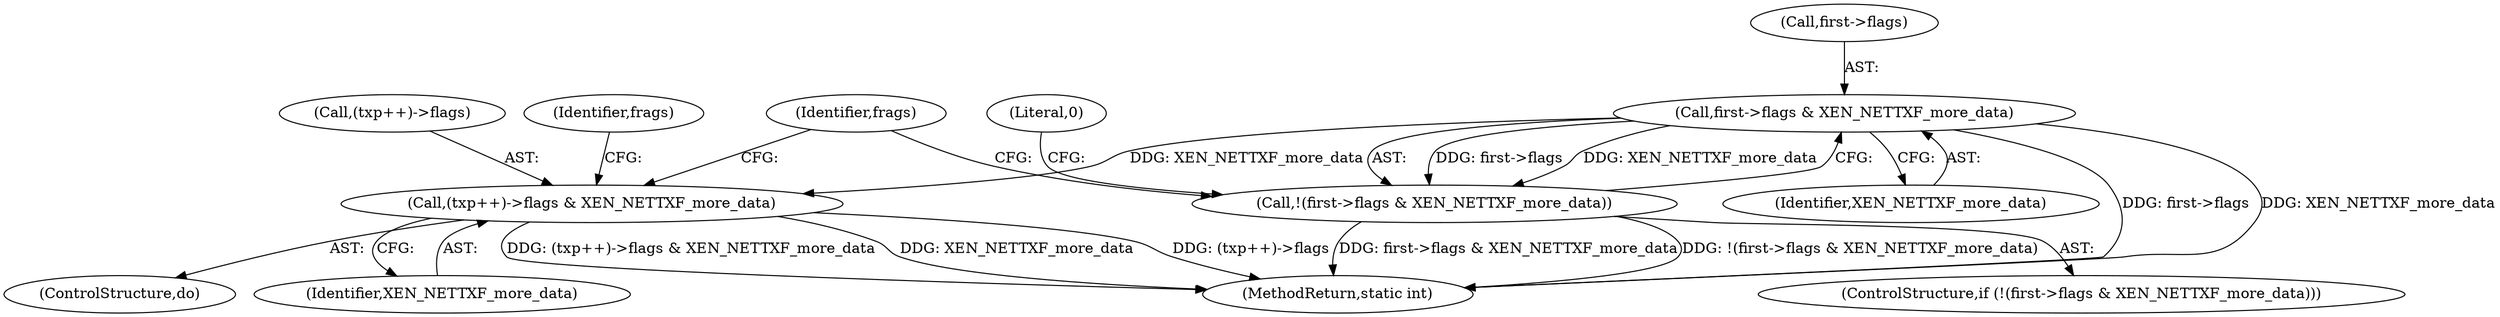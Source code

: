 digraph "0_linux_48856286b64e4b66ec62b94e504d0b29c1ade664_0@pointer" {
"1000120" [label="(Call,first->flags & XEN_NETTXF_more_data)"];
"1000119" [label="(Call,!(first->flags & XEN_NETTXF_more_data))"];
"1000229" [label="(Call,(txp++)->flags & XEN_NETTXF_more_data)"];
"1000230" [label="(Call,(txp++)->flags)"];
"1000124" [label="(Identifier,XEN_NETTXF_more_data)"];
"1000237" [label="(MethodReturn,static int)"];
"1000229" [label="(Call,(txp++)->flags & XEN_NETTXF_more_data)"];
"1000236" [label="(Identifier,frags)"];
"1000126" [label="(Literal,0)"];
"1000131" [label="(Identifier,frags)"];
"1000127" [label="(ControlStructure,do)"];
"1000234" [label="(Identifier,XEN_NETTXF_more_data)"];
"1000120" [label="(Call,first->flags & XEN_NETTXF_more_data)"];
"1000119" [label="(Call,!(first->flags & XEN_NETTXF_more_data))"];
"1000118" [label="(ControlStructure,if (!(first->flags & XEN_NETTXF_more_data)))"];
"1000121" [label="(Call,first->flags)"];
"1000120" -> "1000119"  [label="AST: "];
"1000120" -> "1000124"  [label="CFG: "];
"1000121" -> "1000120"  [label="AST: "];
"1000124" -> "1000120"  [label="AST: "];
"1000119" -> "1000120"  [label="CFG: "];
"1000120" -> "1000237"  [label="DDG: first->flags"];
"1000120" -> "1000237"  [label="DDG: XEN_NETTXF_more_data"];
"1000120" -> "1000119"  [label="DDG: first->flags"];
"1000120" -> "1000119"  [label="DDG: XEN_NETTXF_more_data"];
"1000120" -> "1000229"  [label="DDG: XEN_NETTXF_more_data"];
"1000119" -> "1000118"  [label="AST: "];
"1000126" -> "1000119"  [label="CFG: "];
"1000131" -> "1000119"  [label="CFG: "];
"1000119" -> "1000237"  [label="DDG: first->flags & XEN_NETTXF_more_data"];
"1000119" -> "1000237"  [label="DDG: !(first->flags & XEN_NETTXF_more_data)"];
"1000229" -> "1000127"  [label="AST: "];
"1000229" -> "1000234"  [label="CFG: "];
"1000230" -> "1000229"  [label="AST: "];
"1000234" -> "1000229"  [label="AST: "];
"1000131" -> "1000229"  [label="CFG: "];
"1000236" -> "1000229"  [label="CFG: "];
"1000229" -> "1000237"  [label="DDG: (txp++)->flags & XEN_NETTXF_more_data"];
"1000229" -> "1000237"  [label="DDG: XEN_NETTXF_more_data"];
"1000229" -> "1000237"  [label="DDG: (txp++)->flags"];
}
